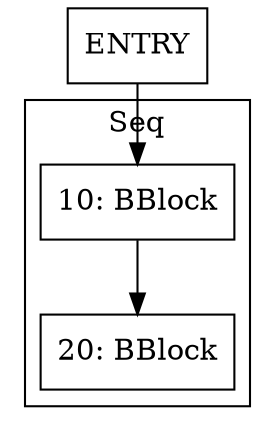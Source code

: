 digraph G {
node [shape=box]
"ENTRY" -> "10"
subgraph "cluster_0_10" {
  label=Seq
  "10" [label="10: BBlock"]
  "20" [label="20: BBlock"]
  "10" -> "20"
}
}

